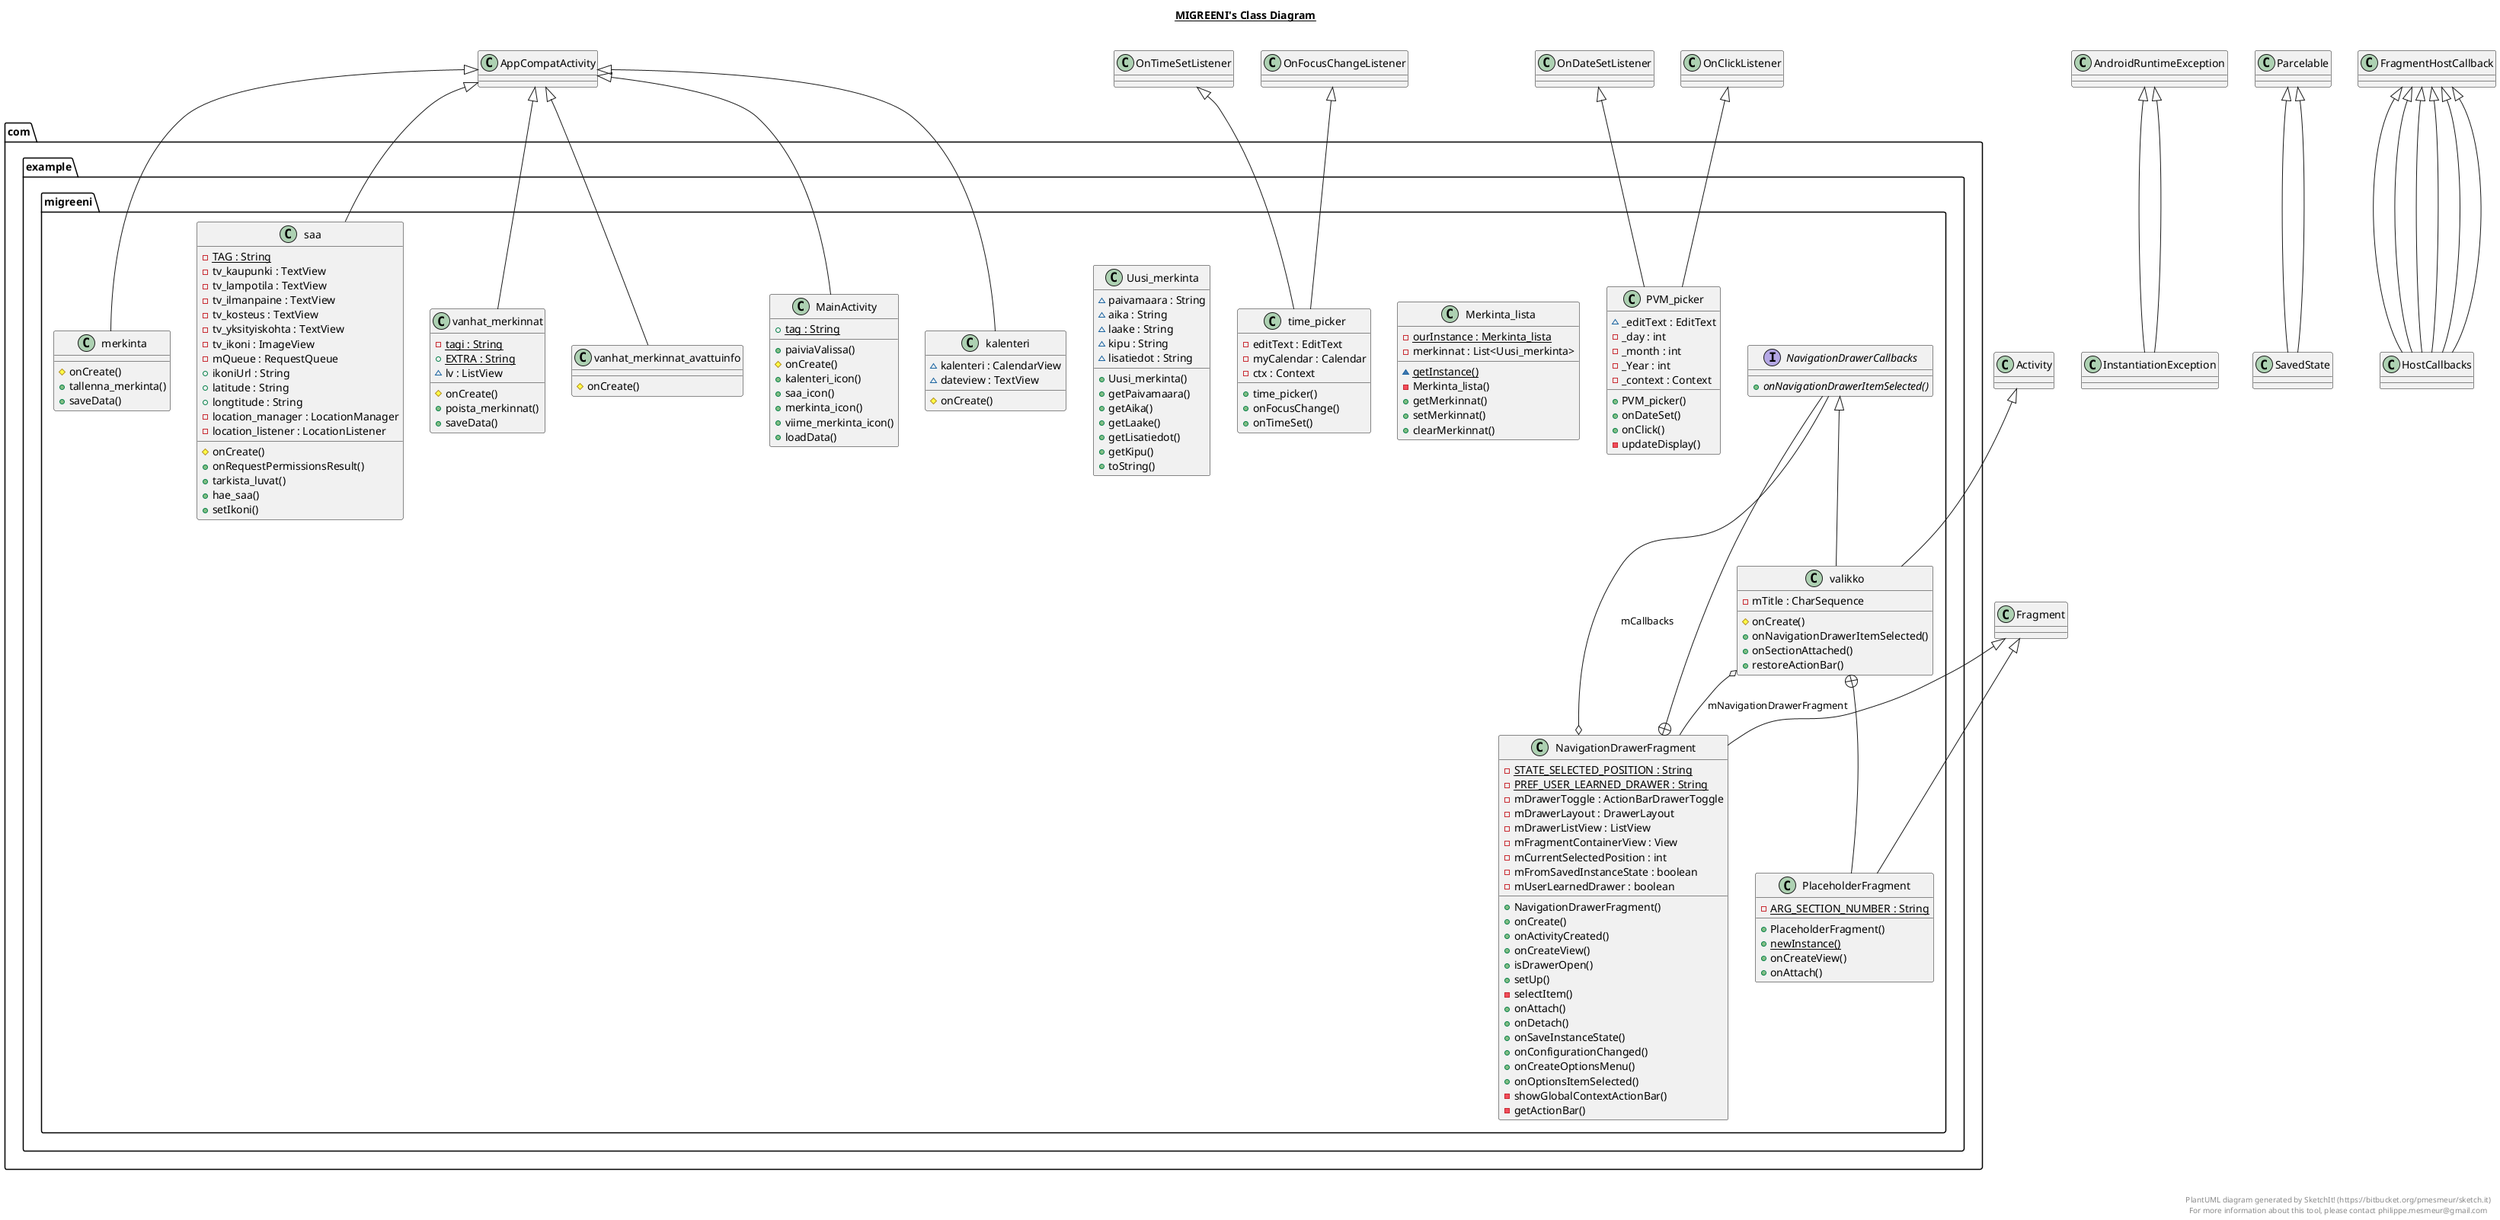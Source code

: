 @startuml

title __MIGREENI's Class Diagram__\n

  package com.example.migreeni {
    class MainActivity {
        {static} + tag : String
        + paiviaValissa()
        # onCreate()
        + kalenteri_icon()
        + saa_icon()
        + merkinta_icon()
        + viime_merkinta_icon()
        + loadData()
    }
  }
  

  package com.example.migreeni {
    class Merkinta_lista {
        {static} - ourInstance : Merkinta_lista
        - merkinnat : List<Uusi_merkinta>
        {static} ~ getInstance()
        - Merkinta_lista()
        + getMerkinnat()
        + setMerkinnat()
        + clearMerkinnat()
    }
  }
  

  package com.example.migreeni {
    class NavigationDrawerFragment {
        {static} - STATE_SELECTED_POSITION : String
        {static} - PREF_USER_LEARNED_DRAWER : String
        - mDrawerToggle : ActionBarDrawerToggle
        - mDrawerLayout : DrawerLayout
        - mDrawerListView : ListView
        - mFragmentContainerView : View
        - mCurrentSelectedPosition : int
        - mFromSavedInstanceState : boolean
        - mUserLearnedDrawer : boolean
        + NavigationDrawerFragment()
        + onCreate()
        + onActivityCreated()
        + onCreateView()
        + isDrawerOpen()
        + setUp()
        - selectItem()
        + onAttach()
        + onDetach()
        + onSaveInstanceState()
        + onConfigurationChanged()
        + onCreateOptionsMenu()
        + onOptionsItemSelected()
        - showGlobalContextActionBar()
        - getActionBar()
    }
  }
  

  package com.example.migreeni {
    interface NavigationDrawerCallbacks {
        {abstract} + onNavigationDrawerItemSelected()
    }
  }
  

  package com.example.migreeni {
    class PVM_picker {
        ~ _editText : EditText
        - _day : int
        - _month : int
        - _Year : int
        - _context : Context
        + PVM_picker()
        + onDateSet()
        + onClick()
        - updateDisplay()
    }
  }
  

  package com.example.migreeni {
    class Uusi_merkinta {
        ~ paivamaara : String
        ~ aika : String
        ~ laake : String
        ~ kipu : String
        ~ lisatiedot : String
        + Uusi_merkinta()
        + getPaivamaara()
        + getAika()
        + getLaake()
        + getLisatiedot()
        + getKipu()
        + toString()
    }
  }
  

  package com.example.migreeni {
    class kalenteri {
        ~ kalenteri : CalendarView
        ~ dateview : TextView
        # onCreate()
    }
  }
  

  package com.example.migreeni {
    class merkinta {
        # onCreate()
        + tallenna_merkinta()
        + saveData()
    }
  }
  

  package com.example.migreeni {
    class saa {
        {static} - TAG : String
        - tv_kaupunki : TextView
        - tv_lampotila : TextView
        - tv_ilmanpaine : TextView
        - tv_kosteus : TextView
        - tv_yksityiskohta : TextView
        - tv_ikoni : ImageView
        - mQueue : RequestQueue
        + ikoniUrl : String
        + latitude : String
        + longtitude : String
        - location_manager : LocationManager
        - location_listener : LocationListener
        # onCreate()
        + onRequestPermissionsResult()
        + tarkista_luvat()
        + hae_saa()
        + setIkoni()
    }
  }
  

  package com.example.migreeni {
    class time_picker {
        - editText : EditText
        - myCalendar : Calendar
        - ctx : Context
        + time_picker()
        + onFocusChange()
        + onTimeSet()
    }
  }
  

  package com.example.migreeni {
    class valikko {
        - mTitle : CharSequence
        # onCreate()
        + onNavigationDrawerItemSelected()
        + onSectionAttached()
        + restoreActionBar()
    }
  }
  

  package com.example.migreeni {
    class PlaceholderFragment {
        {static} - ARG_SECTION_NUMBER : String
        + PlaceholderFragment()
        {static} + newInstance()
        + onCreateView()
        + onAttach()
    }
  }
  

  package com.example.migreeni {
    class vanhat_merkinnat {
        {static} - tagi : String
        {static} + EXTRA : String
        ~ lv : ListView
        # onCreate()
        + poista_merkinnat()
        + saveData()
    }
  }
  

  package com.example.migreeni {
    class vanhat_merkinnat_avattuinfo {
        # onCreate()
    }
  }
  

  MainActivity -up-|> AppCompatActivity
  HostCallbacks -up-|> FragmentHostCallback
  NavigationDrawerFragment -up-|> Fragment
  NavigationDrawerFragment o-- NavigationDrawerCallbacks : mCallbacks
  NavigationDrawerFragment +-down- NavigationDrawerCallbacks
  SavedState -up-|> Parcelable
  InstantiationException -up-|> AndroidRuntimeException
  PVM_picker -up-|> OnClickListener
  PVM_picker -up-|> OnDateSetListener
  kalenteri -up-|> AppCompatActivity
  HostCallbacks -up-|> FragmentHostCallback
  merkinta -up-|> AppCompatActivity
  HostCallbacks -up-|> FragmentHostCallback
  saa -up-|> AppCompatActivity
  HostCallbacks -up-|> FragmentHostCallback
  time_picker -up-|> OnFocusChangeListener
  time_picker -up-|> OnTimeSetListener
  valikko -up-|> NavigationDrawerCallbacks
  valikko -up-|> Activity
  valikko o-- NavigationDrawerFragment : mNavigationDrawerFragment
  valikko +-down- PlaceholderFragment
  PlaceholderFragment -up-|> Fragment
  SavedState -up-|> Parcelable
  InstantiationException -up-|> AndroidRuntimeException
  vanhat_merkinnat -up-|> AppCompatActivity
  HostCallbacks -up-|> FragmentHostCallback
  vanhat_merkinnat_avattuinfo -up-|> AppCompatActivity
  HostCallbacks -up-|> FragmentHostCallback


right footer


PlantUML diagram generated by SketchIt! (https://bitbucket.org/pmesmeur/sketch.it)
For more information about this tool, please contact philippe.mesmeur@gmail.com
endfooter

@enduml
